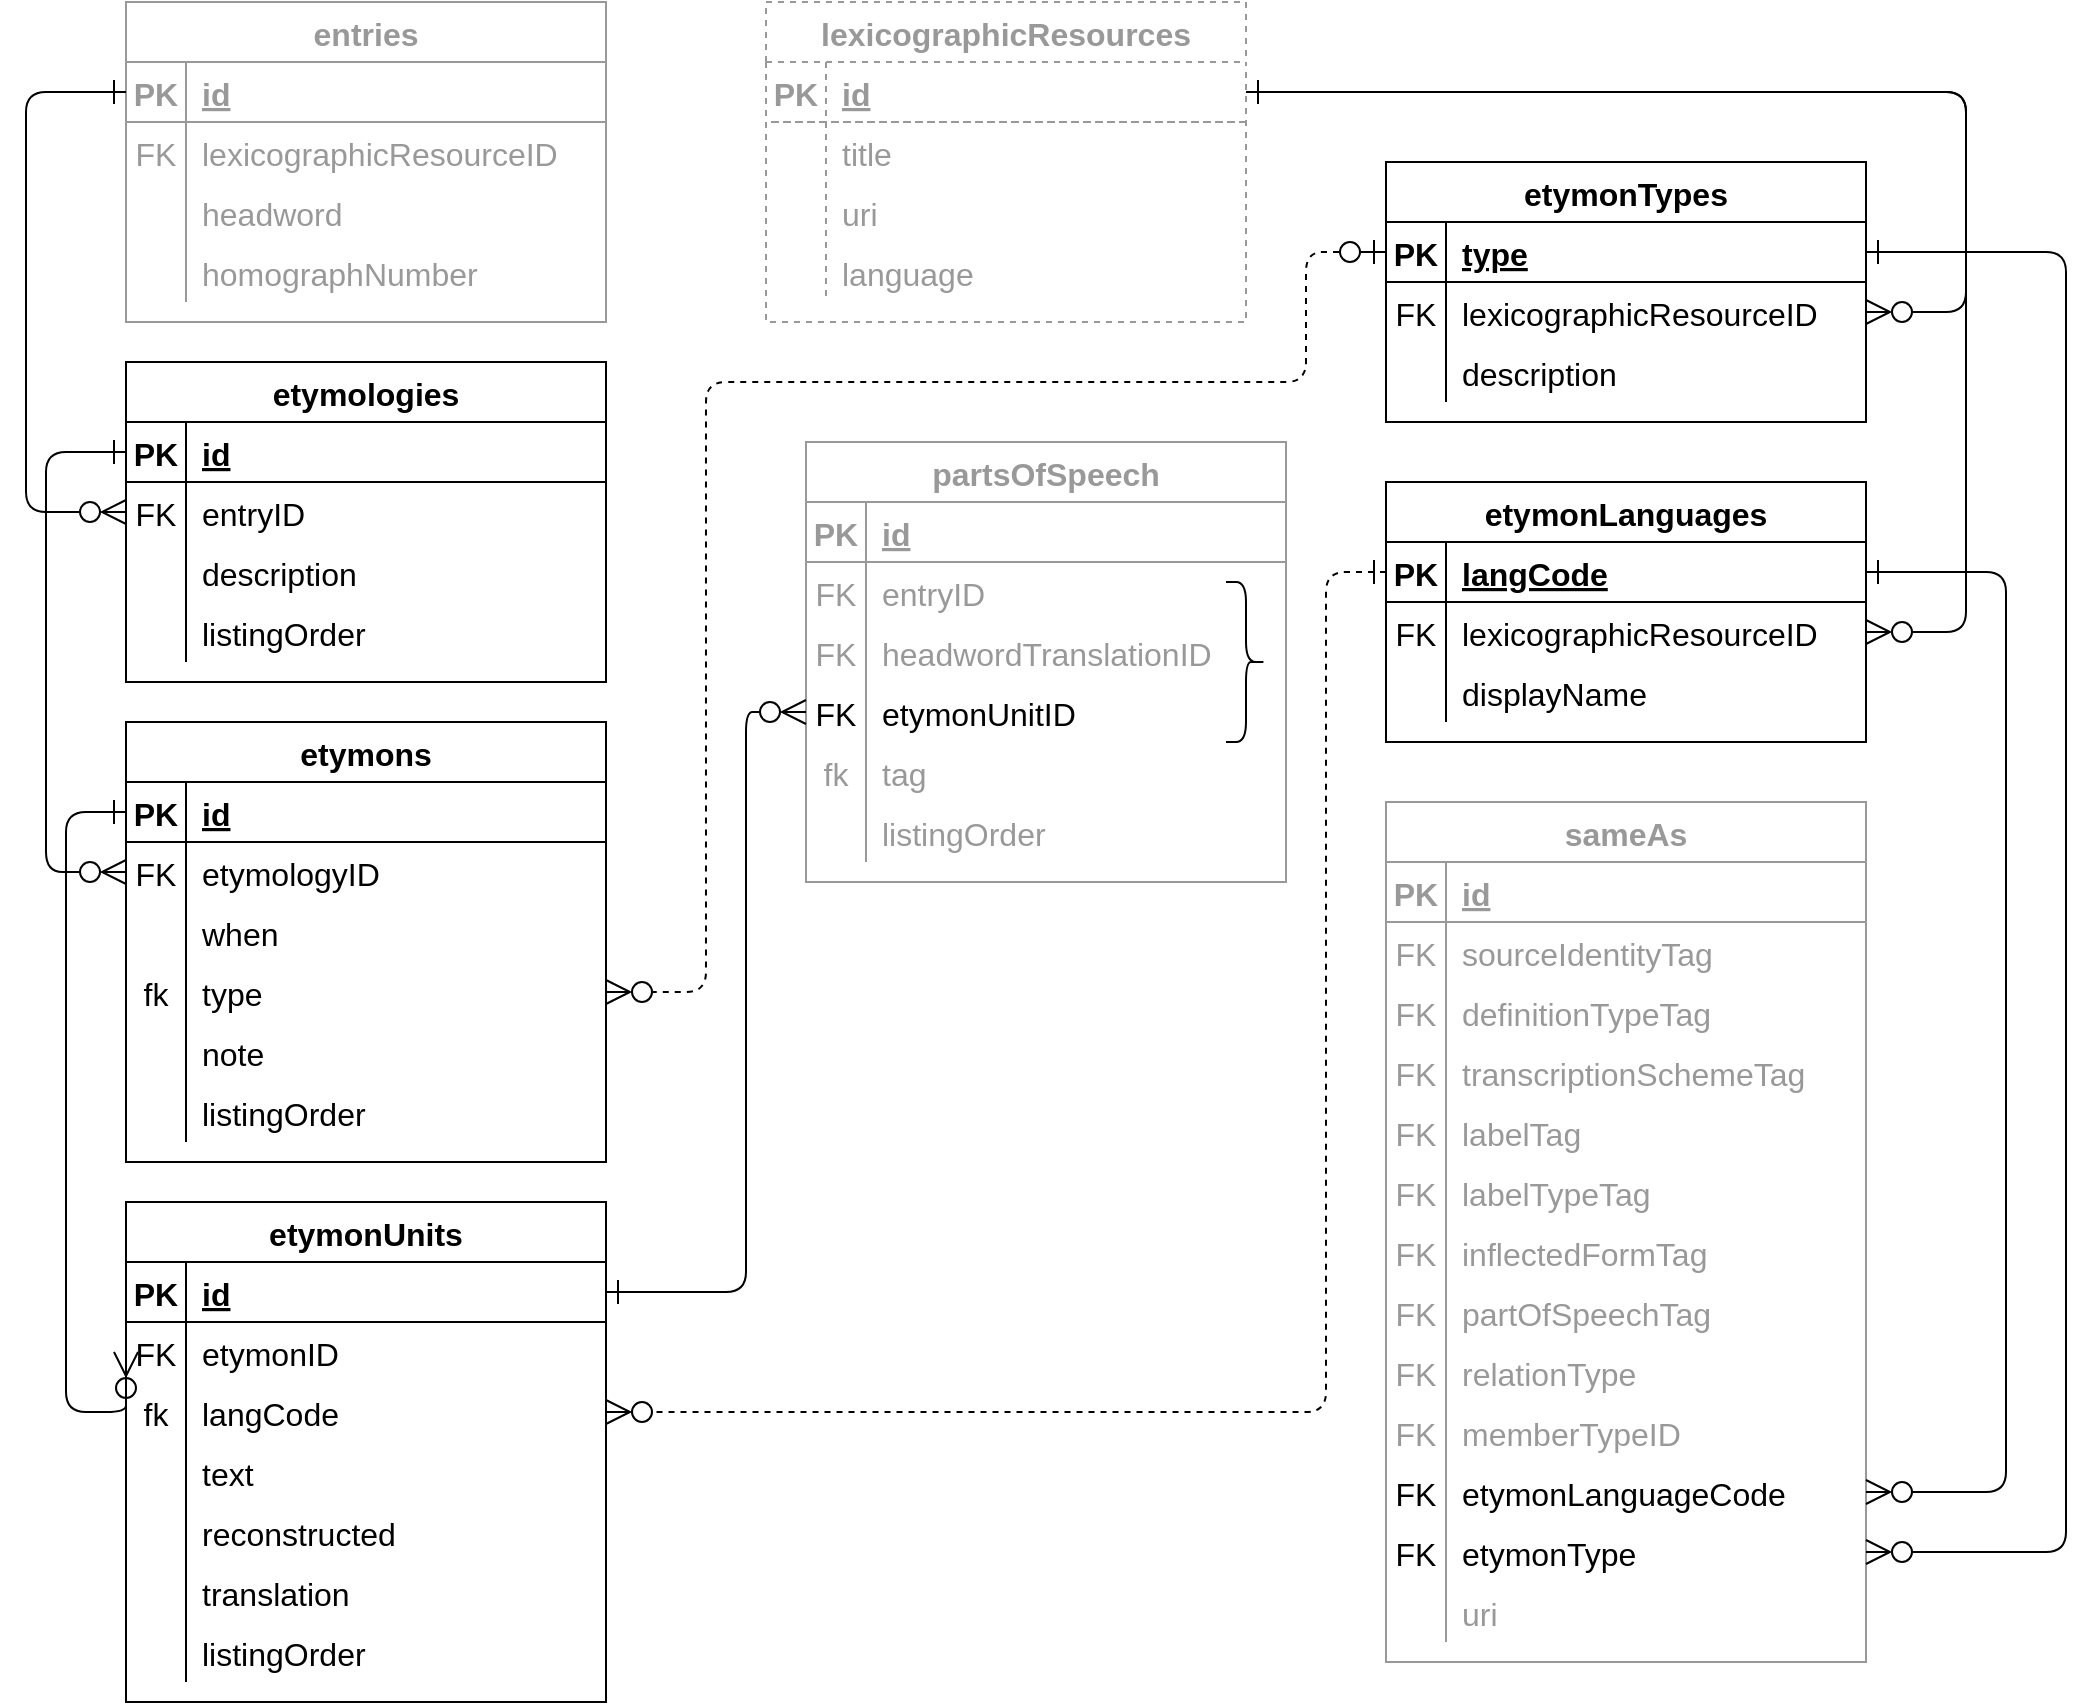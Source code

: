<mxfile version="20.3.0" type="device"><diagram id="R2lEEEUBdFMjLlhIrx00" name="Page-1"><mxGraphModel dx="1060" dy="698" grid="1" gridSize="10" guides="1" tooltips="1" connect="1" arrows="1" fold="1" page="1" pageScale="1" pageWidth="827" pageHeight="1169" math="0" shadow="0" extFonts="Permanent Marker^https://fonts.googleapis.com/css?family=Permanent+Marker"><root><mxCell id="0"/><mxCell id="1" parent="0"/><mxCell id="9iAz4bwMEmMPdDPil3pp-1" value="etymologies" style="shape=table;startSize=30;container=1;collapsible=1;childLayout=tableLayout;fixedRows=1;rowLines=0;fontStyle=1;align=center;resizeLast=1;fontSize=16;" parent="1" vertex="1"><mxGeometry x="80" y="220" width="240" height="160" as="geometry"><mxRectangle x="400" y="480" width="90" height="30" as="alternateBounds"/></mxGeometry></mxCell><mxCell id="9iAz4bwMEmMPdDPil3pp-2" value="" style="shape=tableRow;horizontal=0;startSize=0;swimlaneHead=0;swimlaneBody=0;fillColor=none;collapsible=0;dropTarget=0;points=[[0,0.5],[1,0.5]];portConstraint=eastwest;top=0;left=0;right=0;bottom=1;fontSize=16;" parent="9iAz4bwMEmMPdDPil3pp-1" vertex="1"><mxGeometry y="30" width="240" height="30" as="geometry"/></mxCell><mxCell id="9iAz4bwMEmMPdDPil3pp-3" value="PK" style="shape=partialRectangle;connectable=0;fillColor=none;top=0;left=0;bottom=0;right=0;fontStyle=1;overflow=hidden;fontSize=16;" parent="9iAz4bwMEmMPdDPil3pp-2" vertex="1"><mxGeometry width="30" height="30" as="geometry"><mxRectangle width="30" height="30" as="alternateBounds"/></mxGeometry></mxCell><mxCell id="9iAz4bwMEmMPdDPil3pp-4" value="id" style="shape=partialRectangle;connectable=0;fillColor=none;top=0;left=0;bottom=0;right=0;align=left;spacingLeft=6;fontStyle=5;overflow=hidden;fontSize=16;" parent="9iAz4bwMEmMPdDPil3pp-2" vertex="1"><mxGeometry x="30" width="210" height="30" as="geometry"><mxRectangle width="210" height="30" as="alternateBounds"/></mxGeometry></mxCell><mxCell id="9iAz4bwMEmMPdDPil3pp-5" value="" style="shape=tableRow;horizontal=0;startSize=0;swimlaneHead=0;swimlaneBody=0;fillColor=none;collapsible=0;dropTarget=0;points=[[0,0.5],[1,0.5]];portConstraint=eastwest;top=0;left=0;right=0;bottom=0;fontSize=16;" parent="9iAz4bwMEmMPdDPil3pp-1" vertex="1"><mxGeometry y="60" width="240" height="30" as="geometry"/></mxCell><mxCell id="9iAz4bwMEmMPdDPil3pp-6" value="FK" style="shape=partialRectangle;connectable=0;fillColor=none;top=0;left=0;bottom=0;right=0;editable=1;overflow=hidden;fontSize=16;" parent="9iAz4bwMEmMPdDPil3pp-5" vertex="1"><mxGeometry width="30" height="30" as="geometry"><mxRectangle width="30" height="30" as="alternateBounds"/></mxGeometry></mxCell><mxCell id="9iAz4bwMEmMPdDPil3pp-7" value="entryID" style="shape=partialRectangle;connectable=0;fillColor=none;top=0;left=0;bottom=0;right=0;align=left;spacingLeft=6;overflow=hidden;fontSize=16;" parent="9iAz4bwMEmMPdDPil3pp-5" vertex="1"><mxGeometry x="30" width="210" height="30" as="geometry"><mxRectangle width="210" height="30" as="alternateBounds"/></mxGeometry></mxCell><mxCell id="9iAz4bwMEmMPdDPil3pp-8" value="" style="shape=tableRow;horizontal=0;startSize=0;swimlaneHead=0;swimlaneBody=0;fillColor=none;collapsible=0;dropTarget=0;points=[[0,0.5],[1,0.5]];portConstraint=eastwest;top=0;left=0;right=0;bottom=0;fontSize=16;" parent="9iAz4bwMEmMPdDPil3pp-1" vertex="1"><mxGeometry y="90" width="240" height="30" as="geometry"/></mxCell><mxCell id="9iAz4bwMEmMPdDPil3pp-9" value="" style="shape=partialRectangle;connectable=0;fillColor=none;top=0;left=0;bottom=0;right=0;editable=1;overflow=hidden;fontSize=16;" parent="9iAz4bwMEmMPdDPil3pp-8" vertex="1"><mxGeometry width="30" height="30" as="geometry"><mxRectangle width="30" height="30" as="alternateBounds"/></mxGeometry></mxCell><mxCell id="9iAz4bwMEmMPdDPil3pp-10" value="description" style="shape=partialRectangle;connectable=0;fillColor=none;top=0;left=0;bottom=0;right=0;align=left;spacingLeft=6;overflow=hidden;fontSize=16;" parent="9iAz4bwMEmMPdDPil3pp-8" vertex="1"><mxGeometry x="30" width="210" height="30" as="geometry"><mxRectangle width="210" height="30" as="alternateBounds"/></mxGeometry></mxCell><mxCell id="9iAz4bwMEmMPdDPil3pp-11" style="shape=tableRow;horizontal=0;startSize=0;swimlaneHead=0;swimlaneBody=0;fillColor=none;collapsible=0;dropTarget=0;points=[[0,0.5],[1,0.5]];portConstraint=eastwest;top=0;left=0;right=0;bottom=0;fontSize=16;" parent="9iAz4bwMEmMPdDPil3pp-1" vertex="1"><mxGeometry y="120" width="240" height="30" as="geometry"/></mxCell><mxCell id="9iAz4bwMEmMPdDPil3pp-12" value="" style="shape=partialRectangle;connectable=0;fillColor=none;top=0;left=0;bottom=0;right=0;editable=1;overflow=hidden;fontSize=16;" parent="9iAz4bwMEmMPdDPil3pp-11" vertex="1"><mxGeometry width="30" height="30" as="geometry"><mxRectangle width="30" height="30" as="alternateBounds"/></mxGeometry></mxCell><mxCell id="9iAz4bwMEmMPdDPil3pp-13" value="listingOrder" style="shape=partialRectangle;connectable=0;fillColor=none;top=0;left=0;bottom=0;right=0;align=left;spacingLeft=6;overflow=hidden;fontSize=16;" parent="9iAz4bwMEmMPdDPil3pp-11" vertex="1"><mxGeometry x="30" width="210" height="30" as="geometry"><mxRectangle width="210" height="30" as="alternateBounds"/></mxGeometry></mxCell><mxCell id="9iAz4bwMEmMPdDPil3pp-25" value="lexicographicResources" style="shape=table;startSize=30;container=1;collapsible=1;childLayout=tableLayout;fixedRows=1;rowLines=0;fontStyle=1;align=center;resizeLast=1;fontSize=16;strokeColor=#999999;fontColor=#999999;dashed=1;" parent="1" vertex="1"><mxGeometry x="400" y="40" width="240" height="160" as="geometry"/></mxCell><mxCell id="9iAz4bwMEmMPdDPil3pp-26" value="" style="shape=tableRow;horizontal=0;startSize=0;swimlaneHead=0;swimlaneBody=0;fillColor=none;collapsible=0;dropTarget=0;points=[[0,0.5],[1,0.5]];portConstraint=eastwest;top=0;left=0;right=0;bottom=1;fontSize=16;strokeColor=#999999;fontColor=#999999;dashed=1;" parent="9iAz4bwMEmMPdDPil3pp-25" vertex="1"><mxGeometry y="30" width="240" height="30" as="geometry"/></mxCell><mxCell id="9iAz4bwMEmMPdDPil3pp-27" value="PK" style="shape=partialRectangle;connectable=0;fillColor=none;top=0;left=0;bottom=0;right=0;fontStyle=1;overflow=hidden;fontSize=16;strokeColor=#999999;fontColor=#999999;" parent="9iAz4bwMEmMPdDPil3pp-26" vertex="1"><mxGeometry width="30" height="30" as="geometry"><mxRectangle width="30" height="30" as="alternateBounds"/></mxGeometry></mxCell><mxCell id="9iAz4bwMEmMPdDPil3pp-28" value="id" style="shape=partialRectangle;connectable=0;fillColor=none;top=0;left=0;bottom=0;right=0;align=left;spacingLeft=6;fontStyle=5;overflow=hidden;fontSize=16;strokeColor=#999999;fontColor=#999999;" parent="9iAz4bwMEmMPdDPil3pp-26" vertex="1"><mxGeometry x="30" width="210" height="30" as="geometry"><mxRectangle width="210" height="30" as="alternateBounds"/></mxGeometry></mxCell><mxCell id="9iAz4bwMEmMPdDPil3pp-29" value="" style="shape=tableRow;horizontal=0;startSize=0;swimlaneHead=0;swimlaneBody=0;fillColor=none;collapsible=0;dropTarget=0;points=[[0,0.5],[1,0.5]];portConstraint=eastwest;top=0;left=0;right=0;bottom=0;fontSize=16;strokeColor=#999999;fontColor=#999999;" parent="9iAz4bwMEmMPdDPil3pp-25" vertex="1"><mxGeometry y="60" width="240" height="30" as="geometry"/></mxCell><mxCell id="9iAz4bwMEmMPdDPil3pp-30" value="" style="shape=partialRectangle;connectable=0;fillColor=none;top=0;left=0;bottom=0;right=0;editable=1;overflow=hidden;fontSize=16;strokeColor=#999999;fontColor=#999999;" parent="9iAz4bwMEmMPdDPil3pp-29" vertex="1"><mxGeometry width="30" height="30" as="geometry"><mxRectangle width="30" height="30" as="alternateBounds"/></mxGeometry></mxCell><mxCell id="9iAz4bwMEmMPdDPil3pp-31" value="title" style="shape=partialRectangle;connectable=0;fillColor=none;top=0;left=0;bottom=0;right=0;align=left;spacingLeft=6;overflow=hidden;fontSize=16;strokeColor=#999999;fontColor=#999999;" parent="9iAz4bwMEmMPdDPil3pp-29" vertex="1"><mxGeometry x="30" width="210" height="30" as="geometry"><mxRectangle width="210" height="30" as="alternateBounds"/></mxGeometry></mxCell><mxCell id="9iAz4bwMEmMPdDPil3pp-32" value="" style="shape=tableRow;horizontal=0;startSize=0;swimlaneHead=0;swimlaneBody=0;fillColor=none;collapsible=0;dropTarget=0;points=[[0,0.5],[1,0.5]];portConstraint=eastwest;top=0;left=0;right=0;bottom=0;fontSize=16;strokeColor=#999999;fontColor=#999999;" parent="9iAz4bwMEmMPdDPil3pp-25" vertex="1"><mxGeometry y="90" width="240" height="30" as="geometry"/></mxCell><mxCell id="9iAz4bwMEmMPdDPil3pp-33" value="" style="shape=partialRectangle;connectable=0;fillColor=none;top=0;left=0;bottom=0;right=0;editable=1;overflow=hidden;fontSize=16;strokeColor=#999999;fontColor=#999999;" parent="9iAz4bwMEmMPdDPil3pp-32" vertex="1"><mxGeometry width="30" height="30" as="geometry"><mxRectangle width="30" height="30" as="alternateBounds"/></mxGeometry></mxCell><mxCell id="9iAz4bwMEmMPdDPil3pp-34" value="uri" style="shape=partialRectangle;connectable=0;fillColor=none;top=0;left=0;bottom=0;right=0;align=left;spacingLeft=6;overflow=hidden;fontSize=16;strokeColor=#999999;fontColor=#999999;" parent="9iAz4bwMEmMPdDPil3pp-32" vertex="1"><mxGeometry x="30" width="210" height="30" as="geometry"><mxRectangle width="210" height="30" as="alternateBounds"/></mxGeometry></mxCell><mxCell id="9iAz4bwMEmMPdDPil3pp-35" value="" style="shape=tableRow;horizontal=0;startSize=0;swimlaneHead=0;swimlaneBody=0;fillColor=none;collapsible=0;dropTarget=0;points=[[0,0.5],[1,0.5]];portConstraint=eastwest;top=0;left=0;right=0;bottom=0;fontSize=16;strokeColor=#999999;fontColor=#999999;" parent="9iAz4bwMEmMPdDPil3pp-25" vertex="1"><mxGeometry y="120" width="240" height="30" as="geometry"/></mxCell><mxCell id="9iAz4bwMEmMPdDPil3pp-36" value="" style="shape=partialRectangle;connectable=0;fillColor=none;top=0;left=0;bottom=0;right=0;editable=1;overflow=hidden;fontSize=16;strokeColor=#999999;fontColor=#999999;" parent="9iAz4bwMEmMPdDPil3pp-35" vertex="1"><mxGeometry width="30" height="30" as="geometry"><mxRectangle width="30" height="30" as="alternateBounds"/></mxGeometry></mxCell><mxCell id="9iAz4bwMEmMPdDPil3pp-37" value="language" style="shape=partialRectangle;connectable=0;fillColor=none;top=0;left=0;bottom=0;right=0;align=left;spacingLeft=6;overflow=hidden;fontSize=16;strokeColor=#999999;fontColor=#999999;" parent="9iAz4bwMEmMPdDPil3pp-35" vertex="1"><mxGeometry x="30" width="210" height="30" as="geometry"><mxRectangle width="210" height="30" as="alternateBounds"/></mxGeometry></mxCell><mxCell id="9iAz4bwMEmMPdDPil3pp-38" value="entries" style="shape=table;startSize=30;container=1;collapsible=1;childLayout=tableLayout;fixedRows=1;rowLines=0;fontStyle=1;align=center;resizeLast=1;fontSize=16;strokeColor=#999999;fontColor=#999999;" parent="1" vertex="1"><mxGeometry x="80" y="40" width="240" height="160" as="geometry"><mxRectangle x="400" y="480" width="90" height="30" as="alternateBounds"/></mxGeometry></mxCell><mxCell id="9iAz4bwMEmMPdDPil3pp-39" value="" style="shape=tableRow;horizontal=0;startSize=0;swimlaneHead=0;swimlaneBody=0;fillColor=none;collapsible=0;dropTarget=0;points=[[0,0.5],[1,0.5]];portConstraint=eastwest;top=0;left=0;right=0;bottom=1;fontSize=16;strokeColor=#999999;fontColor=#999999;" parent="9iAz4bwMEmMPdDPil3pp-38" vertex="1"><mxGeometry y="30" width="240" height="30" as="geometry"/></mxCell><mxCell id="9iAz4bwMEmMPdDPil3pp-40" value="PK" style="shape=partialRectangle;connectable=0;fillColor=none;top=0;left=0;bottom=0;right=0;fontStyle=1;overflow=hidden;fontSize=16;strokeColor=#999999;fontColor=#999999;" parent="9iAz4bwMEmMPdDPil3pp-39" vertex="1"><mxGeometry width="30" height="30" as="geometry"><mxRectangle width="30" height="30" as="alternateBounds"/></mxGeometry></mxCell><mxCell id="9iAz4bwMEmMPdDPil3pp-41" value="id" style="shape=partialRectangle;connectable=0;fillColor=none;top=0;left=0;bottom=0;right=0;align=left;spacingLeft=6;fontStyle=5;overflow=hidden;fontSize=16;strokeColor=#999999;fontColor=#999999;" parent="9iAz4bwMEmMPdDPil3pp-39" vertex="1"><mxGeometry x="30" width="210" height="30" as="geometry"><mxRectangle width="210" height="30" as="alternateBounds"/></mxGeometry></mxCell><mxCell id="9iAz4bwMEmMPdDPil3pp-42" value="" style="shape=tableRow;horizontal=0;startSize=0;swimlaneHead=0;swimlaneBody=0;fillColor=none;collapsible=0;dropTarget=0;points=[[0,0.5],[1,0.5]];portConstraint=eastwest;top=0;left=0;right=0;bottom=0;fontSize=16;strokeColor=#999999;fontColor=#999999;" parent="9iAz4bwMEmMPdDPil3pp-38" vertex="1"><mxGeometry y="60" width="240" height="30" as="geometry"/></mxCell><mxCell id="9iAz4bwMEmMPdDPil3pp-43" value="FK" style="shape=partialRectangle;connectable=0;fillColor=none;top=0;left=0;bottom=0;right=0;editable=1;overflow=hidden;fontSize=16;strokeColor=#999999;fontColor=#999999;" parent="9iAz4bwMEmMPdDPil3pp-42" vertex="1"><mxGeometry width="30" height="30" as="geometry"><mxRectangle width="30" height="30" as="alternateBounds"/></mxGeometry></mxCell><mxCell id="9iAz4bwMEmMPdDPil3pp-44" value="lexicographicResourceID" style="shape=partialRectangle;connectable=0;fillColor=none;top=0;left=0;bottom=0;right=0;align=left;spacingLeft=6;overflow=hidden;fontSize=16;strokeColor=#999999;fontColor=#999999;" parent="9iAz4bwMEmMPdDPil3pp-42" vertex="1"><mxGeometry x="30" width="210" height="30" as="geometry"><mxRectangle width="210" height="30" as="alternateBounds"/></mxGeometry></mxCell><mxCell id="9iAz4bwMEmMPdDPil3pp-45" value="" style="shape=tableRow;horizontal=0;startSize=0;swimlaneHead=0;swimlaneBody=0;fillColor=none;collapsible=0;dropTarget=0;points=[[0,0.5],[1,0.5]];portConstraint=eastwest;top=0;left=0;right=0;bottom=0;fontSize=16;strokeColor=#999999;fontColor=#999999;" parent="9iAz4bwMEmMPdDPil3pp-38" vertex="1"><mxGeometry y="90" width="240" height="30" as="geometry"/></mxCell><mxCell id="9iAz4bwMEmMPdDPil3pp-46" value="" style="shape=partialRectangle;connectable=0;fillColor=none;top=0;left=0;bottom=0;right=0;editable=1;overflow=hidden;fontSize=16;strokeColor=#999999;fontColor=#999999;" parent="9iAz4bwMEmMPdDPil3pp-45" vertex="1"><mxGeometry width="30" height="30" as="geometry"><mxRectangle width="30" height="30" as="alternateBounds"/></mxGeometry></mxCell><mxCell id="9iAz4bwMEmMPdDPil3pp-47" value="headword" style="shape=partialRectangle;connectable=0;fillColor=none;top=0;left=0;bottom=0;right=0;align=left;spacingLeft=6;overflow=hidden;fontSize=16;strokeColor=#999999;fontColor=#999999;" parent="9iAz4bwMEmMPdDPil3pp-45" vertex="1"><mxGeometry x="30" width="210" height="30" as="geometry"><mxRectangle width="210" height="30" as="alternateBounds"/></mxGeometry></mxCell><mxCell id="9iAz4bwMEmMPdDPil3pp-48" style="shape=tableRow;horizontal=0;startSize=0;swimlaneHead=0;swimlaneBody=0;fillColor=none;collapsible=0;dropTarget=0;points=[[0,0.5],[1,0.5]];portConstraint=eastwest;top=0;left=0;right=0;bottom=0;fontSize=16;strokeColor=#999999;fontColor=#999999;" parent="9iAz4bwMEmMPdDPil3pp-38" vertex="1"><mxGeometry y="120" width="240" height="30" as="geometry"/></mxCell><mxCell id="9iAz4bwMEmMPdDPil3pp-49" style="shape=partialRectangle;connectable=0;fillColor=none;top=0;left=0;bottom=0;right=0;editable=1;overflow=hidden;fontSize=16;strokeColor=#999999;fontColor=#999999;" parent="9iAz4bwMEmMPdDPil3pp-48" vertex="1"><mxGeometry width="30" height="30" as="geometry"><mxRectangle width="30" height="30" as="alternateBounds"/></mxGeometry></mxCell><mxCell id="9iAz4bwMEmMPdDPil3pp-50" value="homographNumber" style="shape=partialRectangle;connectable=0;fillColor=none;top=0;left=0;bottom=0;right=0;align=left;spacingLeft=6;overflow=hidden;fontSize=16;strokeColor=#999999;fontColor=#999999;" parent="9iAz4bwMEmMPdDPil3pp-48" vertex="1"><mxGeometry x="30" width="210" height="30" as="geometry"><mxRectangle width="210" height="30" as="alternateBounds"/></mxGeometry></mxCell><mxCell id="9iAz4bwMEmMPdDPil3pp-52" value="etymons" style="shape=table;startSize=30;container=1;collapsible=1;childLayout=tableLayout;fixedRows=1;rowLines=0;fontStyle=1;align=center;resizeLast=1;fontSize=16;" parent="1" vertex="1"><mxGeometry x="80" y="400" width="240" height="220" as="geometry"><mxRectangle x="400" y="480" width="90" height="30" as="alternateBounds"/></mxGeometry></mxCell><mxCell id="9iAz4bwMEmMPdDPil3pp-53" value="" style="shape=tableRow;horizontal=0;startSize=0;swimlaneHead=0;swimlaneBody=0;fillColor=none;collapsible=0;dropTarget=0;points=[[0,0.5],[1,0.5]];portConstraint=eastwest;top=0;left=0;right=0;bottom=1;fontSize=16;" parent="9iAz4bwMEmMPdDPil3pp-52" vertex="1"><mxGeometry y="30" width="240" height="30" as="geometry"/></mxCell><mxCell id="9iAz4bwMEmMPdDPil3pp-54" value="PK" style="shape=partialRectangle;connectable=0;fillColor=none;top=0;left=0;bottom=0;right=0;fontStyle=1;overflow=hidden;fontSize=16;" parent="9iAz4bwMEmMPdDPil3pp-53" vertex="1"><mxGeometry width="30" height="30" as="geometry"><mxRectangle width="30" height="30" as="alternateBounds"/></mxGeometry></mxCell><mxCell id="9iAz4bwMEmMPdDPil3pp-55" value="id" style="shape=partialRectangle;connectable=0;fillColor=none;top=0;left=0;bottom=0;right=0;align=left;spacingLeft=6;fontStyle=5;overflow=hidden;fontSize=16;" parent="9iAz4bwMEmMPdDPil3pp-53" vertex="1"><mxGeometry x="30" width="210" height="30" as="geometry"><mxRectangle width="210" height="30" as="alternateBounds"/></mxGeometry></mxCell><mxCell id="9iAz4bwMEmMPdDPil3pp-56" value="" style="shape=tableRow;horizontal=0;startSize=0;swimlaneHead=0;swimlaneBody=0;fillColor=none;collapsible=0;dropTarget=0;points=[[0,0.5],[1,0.5]];portConstraint=eastwest;top=0;left=0;right=0;bottom=0;fontSize=16;" parent="9iAz4bwMEmMPdDPil3pp-52" vertex="1"><mxGeometry y="60" width="240" height="30" as="geometry"/></mxCell><mxCell id="9iAz4bwMEmMPdDPil3pp-57" value="FK" style="shape=partialRectangle;connectable=0;fillColor=none;top=0;left=0;bottom=0;right=0;editable=1;overflow=hidden;fontSize=16;" parent="9iAz4bwMEmMPdDPil3pp-56" vertex="1"><mxGeometry width="30" height="30" as="geometry"><mxRectangle width="30" height="30" as="alternateBounds"/></mxGeometry></mxCell><mxCell id="9iAz4bwMEmMPdDPil3pp-58" value="etymologyID" style="shape=partialRectangle;connectable=0;fillColor=none;top=0;left=0;bottom=0;right=0;align=left;spacingLeft=6;overflow=hidden;fontSize=16;" parent="9iAz4bwMEmMPdDPil3pp-56" vertex="1"><mxGeometry x="30" width="210" height="30" as="geometry"><mxRectangle width="210" height="30" as="alternateBounds"/></mxGeometry></mxCell><mxCell id="9iAz4bwMEmMPdDPil3pp-59" value="" style="shape=tableRow;horizontal=0;startSize=0;swimlaneHead=0;swimlaneBody=0;fillColor=none;collapsible=0;dropTarget=0;points=[[0,0.5],[1,0.5]];portConstraint=eastwest;top=0;left=0;right=0;bottom=0;fontSize=16;" parent="9iAz4bwMEmMPdDPil3pp-52" vertex="1"><mxGeometry y="90" width="240" height="30" as="geometry"/></mxCell><mxCell id="9iAz4bwMEmMPdDPil3pp-60" value="" style="shape=partialRectangle;connectable=0;fillColor=none;top=0;left=0;bottom=0;right=0;editable=1;overflow=hidden;fontSize=16;" parent="9iAz4bwMEmMPdDPil3pp-59" vertex="1"><mxGeometry width="30" height="30" as="geometry"><mxRectangle width="30" height="30" as="alternateBounds"/></mxGeometry></mxCell><mxCell id="9iAz4bwMEmMPdDPil3pp-61" value="when" style="shape=partialRectangle;connectable=0;fillColor=none;top=0;left=0;bottom=0;right=0;align=left;spacingLeft=6;overflow=hidden;fontSize=16;" parent="9iAz4bwMEmMPdDPil3pp-59" vertex="1"><mxGeometry x="30" width="210" height="30" as="geometry"><mxRectangle width="210" height="30" as="alternateBounds"/></mxGeometry></mxCell><mxCell id="9iAz4bwMEmMPdDPil3pp-62" style="shape=tableRow;horizontal=0;startSize=0;swimlaneHead=0;swimlaneBody=0;fillColor=none;collapsible=0;dropTarget=0;points=[[0,0.5],[1,0.5]];portConstraint=eastwest;top=0;left=0;right=0;bottom=0;fontSize=16;" parent="9iAz4bwMEmMPdDPil3pp-52" vertex="1"><mxGeometry y="120" width="240" height="30" as="geometry"/></mxCell><mxCell id="9iAz4bwMEmMPdDPil3pp-63" value="fk" style="shape=partialRectangle;connectable=0;fillColor=none;top=0;left=0;bottom=0;right=0;editable=1;overflow=hidden;fontSize=16;" parent="9iAz4bwMEmMPdDPil3pp-62" vertex="1"><mxGeometry width="30" height="30" as="geometry"><mxRectangle width="30" height="30" as="alternateBounds"/></mxGeometry></mxCell><mxCell id="9iAz4bwMEmMPdDPil3pp-64" value="type" style="shape=partialRectangle;connectable=0;fillColor=none;top=0;left=0;bottom=0;right=0;align=left;spacingLeft=6;overflow=hidden;fontSize=16;" parent="9iAz4bwMEmMPdDPil3pp-62" vertex="1"><mxGeometry x="30" width="210" height="30" as="geometry"><mxRectangle width="210" height="30" as="alternateBounds"/></mxGeometry></mxCell><mxCell id="9iAz4bwMEmMPdDPil3pp-65" style="shape=tableRow;horizontal=0;startSize=0;swimlaneHead=0;swimlaneBody=0;fillColor=none;collapsible=0;dropTarget=0;points=[[0,0.5],[1,0.5]];portConstraint=eastwest;top=0;left=0;right=0;bottom=0;fontSize=16;" parent="9iAz4bwMEmMPdDPil3pp-52" vertex="1"><mxGeometry y="150" width="240" height="30" as="geometry"/></mxCell><mxCell id="9iAz4bwMEmMPdDPil3pp-66" style="shape=partialRectangle;connectable=0;fillColor=none;top=0;left=0;bottom=0;right=0;editable=1;overflow=hidden;fontSize=16;" parent="9iAz4bwMEmMPdDPil3pp-65" vertex="1"><mxGeometry width="30" height="30" as="geometry"><mxRectangle width="30" height="30" as="alternateBounds"/></mxGeometry></mxCell><mxCell id="9iAz4bwMEmMPdDPil3pp-67" value="note" style="shape=partialRectangle;connectable=0;fillColor=none;top=0;left=0;bottom=0;right=0;align=left;spacingLeft=6;overflow=hidden;fontSize=16;" parent="9iAz4bwMEmMPdDPil3pp-65" vertex="1"><mxGeometry x="30" width="210" height="30" as="geometry"><mxRectangle width="210" height="30" as="alternateBounds"/></mxGeometry></mxCell><mxCell id="9iAz4bwMEmMPdDPil3pp-71" style="shape=tableRow;horizontal=0;startSize=0;swimlaneHead=0;swimlaneBody=0;fillColor=none;collapsible=0;dropTarget=0;points=[[0,0.5],[1,0.5]];portConstraint=eastwest;top=0;left=0;right=0;bottom=0;fontSize=16;" parent="9iAz4bwMEmMPdDPil3pp-52" vertex="1"><mxGeometry y="180" width="240" height="30" as="geometry"/></mxCell><mxCell id="9iAz4bwMEmMPdDPil3pp-72" style="shape=partialRectangle;connectable=0;fillColor=none;top=0;left=0;bottom=0;right=0;editable=1;overflow=hidden;fontSize=16;" parent="9iAz4bwMEmMPdDPil3pp-71" vertex="1"><mxGeometry width="30" height="30" as="geometry"><mxRectangle width="30" height="30" as="alternateBounds"/></mxGeometry></mxCell><mxCell id="9iAz4bwMEmMPdDPil3pp-73" value="listingOrder" style="shape=partialRectangle;connectable=0;fillColor=none;top=0;left=0;bottom=0;right=0;align=left;spacingLeft=6;overflow=hidden;fontSize=16;" parent="9iAz4bwMEmMPdDPil3pp-71" vertex="1"><mxGeometry x="30" width="210" height="30" as="geometry"><mxRectangle width="210" height="30" as="alternateBounds"/></mxGeometry></mxCell><mxCell id="9iAz4bwMEmMPdDPil3pp-75" value="etymonUnits" style="shape=table;startSize=30;container=1;collapsible=1;childLayout=tableLayout;fixedRows=1;rowLines=0;fontStyle=1;align=center;resizeLast=1;fontSize=16;" parent="1" vertex="1"><mxGeometry x="80" y="640" width="240" height="250" as="geometry"><mxRectangle x="400" y="480" width="90" height="30" as="alternateBounds"/></mxGeometry></mxCell><mxCell id="9iAz4bwMEmMPdDPil3pp-76" value="" style="shape=tableRow;horizontal=0;startSize=0;swimlaneHead=0;swimlaneBody=0;fillColor=none;collapsible=0;dropTarget=0;points=[[0,0.5],[1,0.5]];portConstraint=eastwest;top=0;left=0;right=0;bottom=1;fontSize=16;" parent="9iAz4bwMEmMPdDPil3pp-75" vertex="1"><mxGeometry y="30" width="240" height="30" as="geometry"/></mxCell><mxCell id="9iAz4bwMEmMPdDPil3pp-77" value="PK" style="shape=partialRectangle;connectable=0;fillColor=none;top=0;left=0;bottom=0;right=0;fontStyle=1;overflow=hidden;fontSize=16;" parent="9iAz4bwMEmMPdDPil3pp-76" vertex="1"><mxGeometry width="30" height="30" as="geometry"><mxRectangle width="30" height="30" as="alternateBounds"/></mxGeometry></mxCell><mxCell id="9iAz4bwMEmMPdDPil3pp-78" value="id" style="shape=partialRectangle;connectable=0;fillColor=none;top=0;left=0;bottom=0;right=0;align=left;spacingLeft=6;fontStyle=5;overflow=hidden;fontSize=16;" parent="9iAz4bwMEmMPdDPil3pp-76" vertex="1"><mxGeometry x="30" width="210" height="30" as="geometry"><mxRectangle width="210" height="30" as="alternateBounds"/></mxGeometry></mxCell><mxCell id="9iAz4bwMEmMPdDPil3pp-79" value="" style="shape=tableRow;horizontal=0;startSize=0;swimlaneHead=0;swimlaneBody=0;fillColor=none;collapsible=0;dropTarget=0;points=[[0,0.5],[1,0.5]];portConstraint=eastwest;top=0;left=0;right=0;bottom=0;fontSize=16;" parent="9iAz4bwMEmMPdDPil3pp-75" vertex="1"><mxGeometry y="60" width="240" height="30" as="geometry"/></mxCell><mxCell id="9iAz4bwMEmMPdDPil3pp-80" value="FK" style="shape=partialRectangle;connectable=0;fillColor=none;top=0;left=0;bottom=0;right=0;editable=1;overflow=hidden;fontSize=16;" parent="9iAz4bwMEmMPdDPil3pp-79" vertex="1"><mxGeometry width="30" height="30" as="geometry"><mxRectangle width="30" height="30" as="alternateBounds"/></mxGeometry></mxCell><mxCell id="9iAz4bwMEmMPdDPil3pp-81" value="etymonID" style="shape=partialRectangle;connectable=0;fillColor=none;top=0;left=0;bottom=0;right=0;align=left;spacingLeft=6;overflow=hidden;fontSize=16;" parent="9iAz4bwMEmMPdDPil3pp-79" vertex="1"><mxGeometry x="30" width="210" height="30" as="geometry"><mxRectangle width="210" height="30" as="alternateBounds"/></mxGeometry></mxCell><mxCell id="9iAz4bwMEmMPdDPil3pp-82" value="" style="shape=tableRow;horizontal=0;startSize=0;swimlaneHead=0;swimlaneBody=0;fillColor=none;collapsible=0;dropTarget=0;points=[[0,0.5],[1,0.5]];portConstraint=eastwest;top=0;left=0;right=0;bottom=0;fontSize=16;" parent="9iAz4bwMEmMPdDPil3pp-75" vertex="1"><mxGeometry y="90" width="240" height="30" as="geometry"/></mxCell><mxCell id="9iAz4bwMEmMPdDPil3pp-83" value="fk" style="shape=partialRectangle;connectable=0;fillColor=none;top=0;left=0;bottom=0;right=0;editable=1;overflow=hidden;fontSize=16;" parent="9iAz4bwMEmMPdDPil3pp-82" vertex="1"><mxGeometry width="30" height="30" as="geometry"><mxRectangle width="30" height="30" as="alternateBounds"/></mxGeometry></mxCell><mxCell id="9iAz4bwMEmMPdDPil3pp-84" value="langCode" style="shape=partialRectangle;connectable=0;fillColor=none;top=0;left=0;bottom=0;right=0;align=left;spacingLeft=6;overflow=hidden;fontSize=16;" parent="9iAz4bwMEmMPdDPil3pp-82" vertex="1"><mxGeometry x="30" width="210" height="30" as="geometry"><mxRectangle width="210" height="30" as="alternateBounds"/></mxGeometry></mxCell><mxCell id="9iAz4bwMEmMPdDPil3pp-85" style="shape=tableRow;horizontal=0;startSize=0;swimlaneHead=0;swimlaneBody=0;fillColor=none;collapsible=0;dropTarget=0;points=[[0,0.5],[1,0.5]];portConstraint=eastwest;top=0;left=0;right=0;bottom=0;fontSize=16;" parent="9iAz4bwMEmMPdDPil3pp-75" vertex="1"><mxGeometry y="120" width="240" height="30" as="geometry"/></mxCell><mxCell id="9iAz4bwMEmMPdDPil3pp-86" style="shape=partialRectangle;connectable=0;fillColor=none;top=0;left=0;bottom=0;right=0;editable=1;overflow=hidden;fontSize=16;" parent="9iAz4bwMEmMPdDPil3pp-85" vertex="1"><mxGeometry width="30" height="30" as="geometry"><mxRectangle width="30" height="30" as="alternateBounds"/></mxGeometry></mxCell><mxCell id="9iAz4bwMEmMPdDPil3pp-87" value="text" style="shape=partialRectangle;connectable=0;fillColor=none;top=0;left=0;bottom=0;right=0;align=left;spacingLeft=6;overflow=hidden;fontSize=16;" parent="9iAz4bwMEmMPdDPil3pp-85" vertex="1"><mxGeometry x="30" width="210" height="30" as="geometry"><mxRectangle width="210" height="30" as="alternateBounds"/></mxGeometry></mxCell><mxCell id="9iAz4bwMEmMPdDPil3pp-88" style="shape=tableRow;horizontal=0;startSize=0;swimlaneHead=0;swimlaneBody=0;fillColor=none;collapsible=0;dropTarget=0;points=[[0,0.5],[1,0.5]];portConstraint=eastwest;top=0;left=0;right=0;bottom=0;fontSize=16;" parent="9iAz4bwMEmMPdDPil3pp-75" vertex="1"><mxGeometry y="150" width="240" height="30" as="geometry"/></mxCell><mxCell id="9iAz4bwMEmMPdDPil3pp-89" style="shape=partialRectangle;connectable=0;fillColor=none;top=0;left=0;bottom=0;right=0;editable=1;overflow=hidden;fontSize=16;" parent="9iAz4bwMEmMPdDPil3pp-88" vertex="1"><mxGeometry width="30" height="30" as="geometry"><mxRectangle width="30" height="30" as="alternateBounds"/></mxGeometry></mxCell><mxCell id="9iAz4bwMEmMPdDPil3pp-90" value="reconstructed" style="shape=partialRectangle;connectable=0;fillColor=none;top=0;left=0;bottom=0;right=0;align=left;spacingLeft=6;overflow=hidden;fontSize=16;" parent="9iAz4bwMEmMPdDPil3pp-88" vertex="1"><mxGeometry x="30" width="210" height="30" as="geometry"><mxRectangle width="210" height="30" as="alternateBounds"/></mxGeometry></mxCell><mxCell id="9iAz4bwMEmMPdDPil3pp-91" style="shape=tableRow;horizontal=0;startSize=0;swimlaneHead=0;swimlaneBody=0;fillColor=none;collapsible=0;dropTarget=0;points=[[0,0.5],[1,0.5]];portConstraint=eastwest;top=0;left=0;right=0;bottom=0;fontSize=16;" parent="9iAz4bwMEmMPdDPil3pp-75" vertex="1"><mxGeometry y="180" width="240" height="30" as="geometry"/></mxCell><mxCell id="9iAz4bwMEmMPdDPil3pp-92" style="shape=partialRectangle;connectable=0;fillColor=none;top=0;left=0;bottom=0;right=0;editable=1;overflow=hidden;fontSize=16;" parent="9iAz4bwMEmMPdDPil3pp-91" vertex="1"><mxGeometry width="30" height="30" as="geometry"><mxRectangle width="30" height="30" as="alternateBounds"/></mxGeometry></mxCell><mxCell id="9iAz4bwMEmMPdDPil3pp-93" value="translation" style="shape=partialRectangle;connectable=0;fillColor=none;top=0;left=0;bottom=0;right=0;align=left;spacingLeft=6;overflow=hidden;fontSize=16;" parent="9iAz4bwMEmMPdDPil3pp-91" vertex="1"><mxGeometry x="30" width="210" height="30" as="geometry"><mxRectangle width="210" height="30" as="alternateBounds"/></mxGeometry></mxCell><mxCell id="9iAz4bwMEmMPdDPil3pp-94" style="shape=tableRow;horizontal=0;startSize=0;swimlaneHead=0;swimlaneBody=0;fillColor=none;collapsible=0;dropTarget=0;points=[[0,0.5],[1,0.5]];portConstraint=eastwest;top=0;left=0;right=0;bottom=0;fontSize=16;" parent="9iAz4bwMEmMPdDPil3pp-75" vertex="1"><mxGeometry y="210" width="240" height="30" as="geometry"/></mxCell><mxCell id="9iAz4bwMEmMPdDPil3pp-95" style="shape=partialRectangle;connectable=0;fillColor=none;top=0;left=0;bottom=0;right=0;editable=1;overflow=hidden;fontSize=16;" parent="9iAz4bwMEmMPdDPil3pp-94" vertex="1"><mxGeometry width="30" height="30" as="geometry"><mxRectangle width="30" height="30" as="alternateBounds"/></mxGeometry></mxCell><mxCell id="9iAz4bwMEmMPdDPil3pp-96" value="listingOrder" style="shape=partialRectangle;connectable=0;fillColor=none;top=0;left=0;bottom=0;right=0;align=left;spacingLeft=6;overflow=hidden;fontSize=16;" parent="9iAz4bwMEmMPdDPil3pp-94" vertex="1"><mxGeometry x="30" width="210" height="30" as="geometry"><mxRectangle width="210" height="30" as="alternateBounds"/></mxGeometry></mxCell><mxCell id="9iAz4bwMEmMPdDPil3pp-97" style="edgeStyle=orthogonalEdgeStyle;shape=connector;rounded=1;orthogonalLoop=1;jettySize=auto;html=1;exitX=0;exitY=0.5;exitDx=0;exitDy=0;entryX=0;entryY=0.5;entryDx=0;entryDy=0;labelBackgroundColor=default;strokeColor=default;fontFamily=Helvetica;fontSize=11;fontColor=default;startArrow=ERone;startFill=0;endArrow=ERzeroToMany;endFill=0;startSize=10;endSize=10;" parent="1" source="9iAz4bwMEmMPdDPil3pp-39" target="9iAz4bwMEmMPdDPil3pp-5" edge="1"><mxGeometry relative="1" as="geometry"><Array as="points"><mxPoint x="30" y="85"/><mxPoint x="30" y="295"/></Array></mxGeometry></mxCell><mxCell id="9iAz4bwMEmMPdDPil3pp-98" style="edgeStyle=orthogonalEdgeStyle;shape=connector;rounded=1;orthogonalLoop=1;jettySize=auto;html=1;exitX=0;exitY=0.5;exitDx=0;exitDy=0;entryX=0;entryY=0.5;entryDx=0;entryDy=0;labelBackgroundColor=default;strokeColor=default;fontFamily=Helvetica;fontSize=11;fontColor=default;startArrow=ERone;startFill=0;endArrow=ERzeroToMany;endFill=0;startSize=10;endSize=10;" parent="1" source="9iAz4bwMEmMPdDPil3pp-2" target="9iAz4bwMEmMPdDPil3pp-56" edge="1"><mxGeometry relative="1" as="geometry"><Array as="points"><mxPoint x="40" y="265"/><mxPoint x="40" y="475"/></Array></mxGeometry></mxCell><mxCell id="9iAz4bwMEmMPdDPil3pp-99" style="edgeStyle=orthogonalEdgeStyle;shape=connector;rounded=1;orthogonalLoop=1;jettySize=auto;html=1;exitX=0;exitY=0.5;exitDx=0;exitDy=0;entryX=0;entryY=0.5;entryDx=0;entryDy=0;labelBackgroundColor=default;strokeColor=default;fontFamily=Helvetica;fontSize=11;fontColor=default;startArrow=ERone;startFill=0;endArrow=ERzeroToMany;endFill=0;startSize=10;endSize=10;" parent="1" source="9iAz4bwMEmMPdDPil3pp-53" target="9iAz4bwMEmMPdDPil3pp-79" edge="1"><mxGeometry relative="1" as="geometry"><Array as="points"><mxPoint x="50" y="445"/><mxPoint x="50" y="745"/></Array></mxGeometry></mxCell><mxCell id="9iAz4bwMEmMPdDPil3pp-100" value="etymonLanguages" style="shape=table;startSize=30;container=1;collapsible=1;childLayout=tableLayout;fixedRows=1;rowLines=0;fontStyle=1;align=center;resizeLast=1;fontSize=16;" parent="1" vertex="1"><mxGeometry x="710" y="280" width="240" height="130" as="geometry"/></mxCell><mxCell id="9iAz4bwMEmMPdDPil3pp-101" value="" style="shape=tableRow;horizontal=0;startSize=0;swimlaneHead=0;swimlaneBody=0;fillColor=none;collapsible=0;dropTarget=0;points=[[0,0.5],[1,0.5]];portConstraint=eastwest;top=0;left=0;right=0;bottom=1;fontSize=16;" parent="9iAz4bwMEmMPdDPil3pp-100" vertex="1"><mxGeometry y="30" width="240" height="30" as="geometry"/></mxCell><mxCell id="9iAz4bwMEmMPdDPil3pp-102" value="PK" style="shape=partialRectangle;connectable=0;fillColor=none;top=0;left=0;bottom=0;right=0;fontStyle=1;overflow=hidden;fontSize=16;" parent="9iAz4bwMEmMPdDPil3pp-101" vertex="1"><mxGeometry width="30" height="30" as="geometry"><mxRectangle width="30" height="30" as="alternateBounds"/></mxGeometry></mxCell><mxCell id="9iAz4bwMEmMPdDPil3pp-103" value="langCode" style="shape=partialRectangle;connectable=0;fillColor=none;top=0;left=0;bottom=0;right=0;align=left;spacingLeft=6;fontStyle=5;overflow=hidden;fontSize=16;" parent="9iAz4bwMEmMPdDPil3pp-101" vertex="1"><mxGeometry x="30" width="210" height="30" as="geometry"><mxRectangle width="210" height="30" as="alternateBounds"/></mxGeometry></mxCell><mxCell id="9iAz4bwMEmMPdDPil3pp-104" value="" style="shape=tableRow;horizontal=0;startSize=0;swimlaneHead=0;swimlaneBody=0;fillColor=none;collapsible=0;dropTarget=0;points=[[0,0.5],[1,0.5]];portConstraint=eastwest;top=0;left=0;right=0;bottom=0;fontSize=16;" parent="9iAz4bwMEmMPdDPil3pp-100" vertex="1"><mxGeometry y="60" width="240" height="30" as="geometry"/></mxCell><mxCell id="9iAz4bwMEmMPdDPil3pp-105" value="FK" style="shape=partialRectangle;connectable=0;fillColor=none;top=0;left=0;bottom=0;right=0;editable=1;overflow=hidden;fontSize=16;" parent="9iAz4bwMEmMPdDPil3pp-104" vertex="1"><mxGeometry width="30" height="30" as="geometry"><mxRectangle width="30" height="30" as="alternateBounds"/></mxGeometry></mxCell><mxCell id="9iAz4bwMEmMPdDPil3pp-106" value="lexicographicResourceID" style="shape=partialRectangle;connectable=0;fillColor=none;top=0;left=0;bottom=0;right=0;align=left;spacingLeft=6;overflow=hidden;fontSize=16;" parent="9iAz4bwMEmMPdDPil3pp-104" vertex="1"><mxGeometry x="30" width="210" height="30" as="geometry"><mxRectangle width="210" height="30" as="alternateBounds"/></mxGeometry></mxCell><mxCell id="9iAz4bwMEmMPdDPil3pp-107" value="" style="shape=tableRow;horizontal=0;startSize=0;swimlaneHead=0;swimlaneBody=0;fillColor=none;collapsible=0;dropTarget=0;points=[[0,0.5],[1,0.5]];portConstraint=eastwest;top=0;left=0;right=0;bottom=0;fontSize=16;" parent="9iAz4bwMEmMPdDPil3pp-100" vertex="1"><mxGeometry y="90" width="240" height="30" as="geometry"/></mxCell><mxCell id="9iAz4bwMEmMPdDPil3pp-108" value="" style="shape=partialRectangle;connectable=0;fillColor=none;top=0;left=0;bottom=0;right=0;editable=1;overflow=hidden;fontSize=16;" parent="9iAz4bwMEmMPdDPil3pp-107" vertex="1"><mxGeometry width="30" height="30" as="geometry"><mxRectangle width="30" height="30" as="alternateBounds"/></mxGeometry></mxCell><mxCell id="9iAz4bwMEmMPdDPil3pp-109" value="displayName" style="shape=partialRectangle;connectable=0;fillColor=none;top=0;left=0;bottom=0;right=0;align=left;spacingLeft=6;overflow=hidden;fontSize=16;" parent="9iAz4bwMEmMPdDPil3pp-107" vertex="1"><mxGeometry x="30" width="210" height="30" as="geometry"><mxRectangle width="210" height="30" as="alternateBounds"/></mxGeometry></mxCell><mxCell id="9iAz4bwMEmMPdDPil3pp-110" value="etymonTypes" style="shape=table;startSize=30;container=1;collapsible=1;childLayout=tableLayout;fixedRows=1;rowLines=0;fontStyle=1;align=center;resizeLast=1;fontSize=16;" parent="1" vertex="1"><mxGeometry x="710" y="120" width="240" height="130" as="geometry"/></mxCell><mxCell id="9iAz4bwMEmMPdDPil3pp-111" value="" style="shape=tableRow;horizontal=0;startSize=0;swimlaneHead=0;swimlaneBody=0;fillColor=none;collapsible=0;dropTarget=0;points=[[0,0.5],[1,0.5]];portConstraint=eastwest;top=0;left=0;right=0;bottom=1;fontSize=16;" parent="9iAz4bwMEmMPdDPil3pp-110" vertex="1"><mxGeometry y="30" width="240" height="30" as="geometry"/></mxCell><mxCell id="9iAz4bwMEmMPdDPil3pp-112" value="PK" style="shape=partialRectangle;connectable=0;fillColor=none;top=0;left=0;bottom=0;right=0;fontStyle=1;overflow=hidden;fontSize=16;" parent="9iAz4bwMEmMPdDPil3pp-111" vertex="1"><mxGeometry width="30" height="30" as="geometry"><mxRectangle width="30" height="30" as="alternateBounds"/></mxGeometry></mxCell><mxCell id="9iAz4bwMEmMPdDPil3pp-113" value="type" style="shape=partialRectangle;connectable=0;fillColor=none;top=0;left=0;bottom=0;right=0;align=left;spacingLeft=6;fontStyle=5;overflow=hidden;fontSize=16;" parent="9iAz4bwMEmMPdDPil3pp-111" vertex="1"><mxGeometry x="30" width="210" height="30" as="geometry"><mxRectangle width="210" height="30" as="alternateBounds"/></mxGeometry></mxCell><mxCell id="9iAz4bwMEmMPdDPil3pp-114" value="" style="shape=tableRow;horizontal=0;startSize=0;swimlaneHead=0;swimlaneBody=0;fillColor=none;collapsible=0;dropTarget=0;points=[[0,0.5],[1,0.5]];portConstraint=eastwest;top=0;left=0;right=0;bottom=0;fontSize=16;" parent="9iAz4bwMEmMPdDPil3pp-110" vertex="1"><mxGeometry y="60" width="240" height="30" as="geometry"/></mxCell><mxCell id="9iAz4bwMEmMPdDPil3pp-115" value="FK" style="shape=partialRectangle;connectable=0;fillColor=none;top=0;left=0;bottom=0;right=0;editable=1;overflow=hidden;fontSize=16;" parent="9iAz4bwMEmMPdDPil3pp-114" vertex="1"><mxGeometry width="30" height="30" as="geometry"><mxRectangle width="30" height="30" as="alternateBounds"/></mxGeometry></mxCell><mxCell id="9iAz4bwMEmMPdDPil3pp-116" value="lexicographicResourceID" style="shape=partialRectangle;connectable=0;fillColor=none;top=0;left=0;bottom=0;right=0;align=left;spacingLeft=6;overflow=hidden;fontSize=16;" parent="9iAz4bwMEmMPdDPil3pp-114" vertex="1"><mxGeometry x="30" width="210" height="30" as="geometry"><mxRectangle width="210" height="30" as="alternateBounds"/></mxGeometry></mxCell><mxCell id="9iAz4bwMEmMPdDPil3pp-117" style="shape=tableRow;horizontal=0;startSize=0;swimlaneHead=0;swimlaneBody=0;fillColor=none;collapsible=0;dropTarget=0;points=[[0,0.5],[1,0.5]];portConstraint=eastwest;top=0;left=0;right=0;bottom=0;fontSize=16;" parent="9iAz4bwMEmMPdDPil3pp-110" vertex="1"><mxGeometry y="90" width="240" height="30" as="geometry"/></mxCell><mxCell id="9iAz4bwMEmMPdDPil3pp-118" style="shape=partialRectangle;connectable=0;fillColor=none;top=0;left=0;bottom=0;right=0;editable=1;overflow=hidden;fontSize=16;" parent="9iAz4bwMEmMPdDPil3pp-117" vertex="1"><mxGeometry width="30" height="30" as="geometry"><mxRectangle width="30" height="30" as="alternateBounds"/></mxGeometry></mxCell><mxCell id="9iAz4bwMEmMPdDPil3pp-119" value="description" style="shape=partialRectangle;connectable=0;fillColor=none;top=0;left=0;bottom=0;right=0;align=left;spacingLeft=6;overflow=hidden;fontSize=16;" parent="9iAz4bwMEmMPdDPil3pp-117" vertex="1"><mxGeometry x="30" width="210" height="30" as="geometry"><mxRectangle width="210" height="30" as="alternateBounds"/></mxGeometry></mxCell><mxCell id="9iAz4bwMEmMPdDPil3pp-120" value="partsOfSpeech" style="shape=table;startSize=30;container=1;collapsible=1;childLayout=tableLayout;fixedRows=1;rowLines=0;fontStyle=1;align=center;resizeLast=1;fontSize=16;fontColor=#999999;strokeColor=#999999;" parent="1" vertex="1"><mxGeometry x="420" y="260" width="240" height="220" as="geometry"><mxRectangle x="400" y="480" width="90" height="30" as="alternateBounds"/></mxGeometry></mxCell><mxCell id="9iAz4bwMEmMPdDPil3pp-121" value="" style="shape=tableRow;horizontal=0;startSize=0;swimlaneHead=0;swimlaneBody=0;fillColor=none;collapsible=0;dropTarget=0;points=[[0,0.5],[1,0.5]];portConstraint=eastwest;top=0;left=0;right=0;bottom=1;fontSize=16;fontColor=#999999;strokeColor=#999999;" parent="9iAz4bwMEmMPdDPil3pp-120" vertex="1"><mxGeometry y="30" width="240" height="30" as="geometry"/></mxCell><mxCell id="9iAz4bwMEmMPdDPil3pp-122" value="PK" style="shape=partialRectangle;connectable=0;fillColor=none;top=0;left=0;bottom=0;right=0;fontStyle=1;overflow=hidden;fontSize=16;fontColor=#999999;strokeColor=#999999;" parent="9iAz4bwMEmMPdDPil3pp-121" vertex="1"><mxGeometry width="30" height="30" as="geometry"><mxRectangle width="30" height="30" as="alternateBounds"/></mxGeometry></mxCell><mxCell id="9iAz4bwMEmMPdDPil3pp-123" value="id" style="shape=partialRectangle;connectable=0;fillColor=none;top=0;left=0;bottom=0;right=0;align=left;spacingLeft=6;fontStyle=5;overflow=hidden;fontSize=16;fontColor=#999999;strokeColor=#999999;" parent="9iAz4bwMEmMPdDPil3pp-121" vertex="1"><mxGeometry x="30" width="210" height="30" as="geometry"><mxRectangle width="210" height="30" as="alternateBounds"/></mxGeometry></mxCell><mxCell id="9iAz4bwMEmMPdDPil3pp-124" value="" style="shape=tableRow;horizontal=0;startSize=0;swimlaneHead=0;swimlaneBody=0;fillColor=none;collapsible=0;dropTarget=0;points=[[0,0.5],[1,0.5]];portConstraint=eastwest;top=0;left=0;right=0;bottom=0;fontSize=16;fontColor=#999999;strokeColor=#999999;" parent="9iAz4bwMEmMPdDPil3pp-120" vertex="1"><mxGeometry y="60" width="240" height="30" as="geometry"/></mxCell><mxCell id="9iAz4bwMEmMPdDPil3pp-125" value="FK" style="shape=partialRectangle;connectable=0;fillColor=none;top=0;left=0;bottom=0;right=0;editable=1;overflow=hidden;fontSize=16;fontColor=#999999;strokeColor=#999999;" parent="9iAz4bwMEmMPdDPil3pp-124" vertex="1"><mxGeometry width="30" height="30" as="geometry"><mxRectangle width="30" height="30" as="alternateBounds"/></mxGeometry></mxCell><mxCell id="9iAz4bwMEmMPdDPil3pp-126" value="entryID" style="shape=partialRectangle;connectable=0;fillColor=none;top=0;left=0;bottom=0;right=0;align=left;spacingLeft=6;overflow=hidden;fontSize=16;fontColor=#999999;strokeColor=#999999;" parent="9iAz4bwMEmMPdDPil3pp-124" vertex="1"><mxGeometry x="30" width="210" height="30" as="geometry"><mxRectangle width="210" height="30" as="alternateBounds"/></mxGeometry></mxCell><mxCell id="9iAz4bwMEmMPdDPil3pp-127" style="shape=tableRow;horizontal=0;startSize=0;swimlaneHead=0;swimlaneBody=0;fillColor=none;collapsible=0;dropTarget=0;points=[[0,0.5],[1,0.5]];portConstraint=eastwest;top=0;left=0;right=0;bottom=0;fontSize=16;fontColor=#999999;strokeColor=#999999;" parent="9iAz4bwMEmMPdDPil3pp-120" vertex="1"><mxGeometry y="90" width="240" height="30" as="geometry"/></mxCell><mxCell id="9iAz4bwMEmMPdDPil3pp-128" value="FK" style="shape=partialRectangle;connectable=0;fillColor=none;top=0;left=0;bottom=0;right=0;editable=1;overflow=hidden;fontSize=16;fontColor=#999999;strokeColor=#999999;" parent="9iAz4bwMEmMPdDPil3pp-127" vertex="1"><mxGeometry width="30" height="30" as="geometry"><mxRectangle width="30" height="30" as="alternateBounds"/></mxGeometry></mxCell><mxCell id="9iAz4bwMEmMPdDPil3pp-129" value="headwordTranslationID" style="shape=partialRectangle;connectable=0;fillColor=none;top=0;left=0;bottom=0;right=0;align=left;spacingLeft=6;overflow=hidden;fontSize=16;fontColor=#999999;strokeColor=#999999;" parent="9iAz4bwMEmMPdDPil3pp-127" vertex="1"><mxGeometry x="30" width="210" height="30" as="geometry"><mxRectangle width="210" height="30" as="alternateBounds"/></mxGeometry></mxCell><mxCell id="9iAz4bwMEmMPdDPil3pp-130" style="shape=tableRow;horizontal=0;startSize=0;swimlaneHead=0;swimlaneBody=0;fillColor=none;collapsible=0;dropTarget=0;points=[[0,0.5],[1,0.5]];portConstraint=eastwest;top=0;left=0;right=0;bottom=0;fontSize=16;fontColor=#999999;strokeColor=#999999;" parent="9iAz4bwMEmMPdDPil3pp-120" vertex="1"><mxGeometry y="120" width="240" height="30" as="geometry"/></mxCell><mxCell id="9iAz4bwMEmMPdDPil3pp-131" value="FK" style="shape=partialRectangle;connectable=0;fillColor=none;top=0;left=0;bottom=0;right=0;editable=1;overflow=hidden;fontSize=16;fontColor=#000000;strokeColor=#999999;" parent="9iAz4bwMEmMPdDPil3pp-130" vertex="1"><mxGeometry width="30" height="30" as="geometry"><mxRectangle width="30" height="30" as="alternateBounds"/></mxGeometry></mxCell><mxCell id="9iAz4bwMEmMPdDPil3pp-132" value="etymonUnitID" style="shape=partialRectangle;connectable=0;fillColor=none;top=0;left=0;bottom=0;right=0;align=left;spacingLeft=6;overflow=hidden;fontSize=16;fontColor=#000000;strokeColor=#999999;" parent="9iAz4bwMEmMPdDPil3pp-130" vertex="1"><mxGeometry x="30" width="210" height="30" as="geometry"><mxRectangle width="210" height="30" as="alternateBounds"/></mxGeometry></mxCell><mxCell id="9iAz4bwMEmMPdDPil3pp-133" value="" style="shape=tableRow;horizontal=0;startSize=0;swimlaneHead=0;swimlaneBody=0;fillColor=none;collapsible=0;dropTarget=0;points=[[0,0.5],[1,0.5]];portConstraint=eastwest;top=0;left=0;right=0;bottom=0;fontSize=16;fontColor=#999999;strokeColor=#999999;" parent="9iAz4bwMEmMPdDPil3pp-120" vertex="1"><mxGeometry y="150" width="240" height="30" as="geometry"/></mxCell><mxCell id="9iAz4bwMEmMPdDPil3pp-134" value="fk" style="shape=partialRectangle;connectable=0;fillColor=none;top=0;left=0;bottom=0;right=0;editable=1;overflow=hidden;fontSize=16;fontColor=#999999;strokeColor=#999999;" parent="9iAz4bwMEmMPdDPil3pp-133" vertex="1"><mxGeometry width="30" height="30" as="geometry"><mxRectangle width="30" height="30" as="alternateBounds"/></mxGeometry></mxCell><mxCell id="9iAz4bwMEmMPdDPil3pp-135" value="tag" style="shape=partialRectangle;connectable=0;fillColor=none;top=0;left=0;bottom=0;right=0;align=left;spacingLeft=6;overflow=hidden;fontSize=16;fontColor=#999999;strokeColor=#999999;" parent="9iAz4bwMEmMPdDPil3pp-133" vertex="1"><mxGeometry x="30" width="210" height="30" as="geometry"><mxRectangle width="210" height="30" as="alternateBounds"/></mxGeometry></mxCell><mxCell id="9iAz4bwMEmMPdDPil3pp-136" style="shape=tableRow;horizontal=0;startSize=0;swimlaneHead=0;swimlaneBody=0;fillColor=none;collapsible=0;dropTarget=0;points=[[0,0.5],[1,0.5]];portConstraint=eastwest;top=0;left=0;right=0;bottom=0;fontSize=16;fontColor=#999999;strokeColor=#999999;" parent="9iAz4bwMEmMPdDPil3pp-120" vertex="1"><mxGeometry y="180" width="240" height="30" as="geometry"/></mxCell><mxCell id="9iAz4bwMEmMPdDPil3pp-137" style="shape=partialRectangle;connectable=0;fillColor=none;top=0;left=0;bottom=0;right=0;editable=1;overflow=hidden;fontSize=16;fontColor=#999999;strokeColor=#999999;" parent="9iAz4bwMEmMPdDPil3pp-136" vertex="1"><mxGeometry width="30" height="30" as="geometry"><mxRectangle width="30" height="30" as="alternateBounds"/></mxGeometry></mxCell><mxCell id="9iAz4bwMEmMPdDPil3pp-138" value="listingOrder" style="shape=partialRectangle;connectable=0;fillColor=none;top=0;left=0;bottom=0;right=0;align=left;spacingLeft=6;overflow=hidden;fontSize=16;fontColor=#999999;strokeColor=#999999;" parent="9iAz4bwMEmMPdDPil3pp-136" vertex="1"><mxGeometry x="30" width="210" height="30" as="geometry"><mxRectangle width="210" height="30" as="alternateBounds"/></mxGeometry></mxCell><mxCell id="9iAz4bwMEmMPdDPil3pp-139" value="" style="shape=curlyBracket;whiteSpace=wrap;html=1;rounded=1;flipH=1;strokeColor=#000000;fontFamily=Helvetica;fontSize=12;fontColor=#999999;" parent="1" vertex="1"><mxGeometry x="630" y="330" width="20" height="80" as="geometry"/></mxCell><mxCell id="9iAz4bwMEmMPdDPil3pp-140" style="edgeStyle=orthogonalEdgeStyle;shape=connector;rounded=1;orthogonalLoop=1;jettySize=auto;html=1;exitX=1;exitY=0.5;exitDx=0;exitDy=0;entryX=1;entryY=0.5;entryDx=0;entryDy=0;labelBackgroundColor=default;strokeColor=default;fontFamily=Helvetica;fontSize=11;fontColor=#000000;startArrow=ERone;startFill=0;endArrow=ERzeroToMany;endFill=0;startSize=10;endSize=10;" parent="1" source="9iAz4bwMEmMPdDPil3pp-26" target="9iAz4bwMEmMPdDPil3pp-114" edge="1"><mxGeometry relative="1" as="geometry"><Array as="points"><mxPoint x="1000" y="85"/><mxPoint x="1000" y="195"/></Array></mxGeometry></mxCell><mxCell id="9iAz4bwMEmMPdDPil3pp-141" style="edgeStyle=orthogonalEdgeStyle;shape=connector;rounded=1;orthogonalLoop=1;jettySize=auto;html=1;exitX=1;exitY=0.5;exitDx=0;exitDy=0;entryX=1;entryY=0.5;entryDx=0;entryDy=0;labelBackgroundColor=default;strokeColor=default;fontFamily=Helvetica;fontSize=11;fontColor=#000000;startArrow=ERone;startFill=0;endArrow=ERzeroToMany;endFill=0;startSize=10;endSize=10;" parent="1" source="9iAz4bwMEmMPdDPil3pp-26" target="9iAz4bwMEmMPdDPil3pp-104" edge="1"><mxGeometry relative="1" as="geometry"><Array as="points"><mxPoint x="1000" y="85"/><mxPoint x="1000" y="355"/></Array></mxGeometry></mxCell><mxCell id="9iAz4bwMEmMPdDPil3pp-142" style="edgeStyle=orthogonalEdgeStyle;shape=connector;rounded=1;orthogonalLoop=1;jettySize=auto;html=1;exitX=0;exitY=0.5;exitDx=0;exitDy=0;entryX=1;entryY=0.5;entryDx=0;entryDy=0;labelBackgroundColor=default;strokeColor=default;fontFamily=Helvetica;fontSize=11;fontColor=#000000;startArrow=ERzeroToOne;startFill=0;endArrow=ERzeroToMany;endFill=0;startSize=10;endSize=10;dashed=1;" parent="1" source="9iAz4bwMEmMPdDPil3pp-111" target="9iAz4bwMEmMPdDPil3pp-62" edge="1"><mxGeometry relative="1" as="geometry"><Array as="points"><mxPoint x="670" y="165"/><mxPoint x="670" y="230"/><mxPoint x="370" y="230"/><mxPoint x="370" y="535"/></Array></mxGeometry></mxCell><mxCell id="9iAz4bwMEmMPdDPil3pp-143" style="edgeStyle=orthogonalEdgeStyle;shape=connector;rounded=1;orthogonalLoop=1;jettySize=auto;html=1;exitX=1;exitY=0.5;exitDx=0;exitDy=0;entryX=0;entryY=0.5;entryDx=0;entryDy=0;labelBackgroundColor=default;strokeColor=default;fontFamily=Helvetica;fontSize=11;fontColor=#000000;startArrow=ERone;startFill=0;endArrow=ERzeroToMany;endFill=0;startSize=10;endSize=10;" parent="1" source="9iAz4bwMEmMPdDPil3pp-76" target="9iAz4bwMEmMPdDPil3pp-130" edge="1"><mxGeometry relative="1" as="geometry"><Array as="points"><mxPoint x="390" y="685"/><mxPoint x="390" y="395"/></Array></mxGeometry></mxCell><mxCell id="9iAz4bwMEmMPdDPil3pp-145" style="edgeStyle=orthogonalEdgeStyle;shape=connector;rounded=1;orthogonalLoop=1;jettySize=auto;html=1;exitX=0;exitY=0.5;exitDx=0;exitDy=0;entryX=1;entryY=0.5;entryDx=0;entryDy=0;labelBackgroundColor=default;strokeColor=default;fontFamily=Helvetica;fontSize=11;fontColor=#000000;startArrow=ERone;startFill=0;endArrow=ERzeroToMany;endFill=0;startSize=10;endSize=10;dashed=1;" parent="1" source="9iAz4bwMEmMPdDPil3pp-101" target="9iAz4bwMEmMPdDPil3pp-82" edge="1"><mxGeometry relative="1" as="geometry"><Array as="points"><mxPoint x="680" y="325"/><mxPoint x="680" y="745"/></Array></mxGeometry></mxCell><mxCell id="ttYFCHTAp8aN5kboaubB-1" value="sameAs" style="shape=table;startSize=30;container=1;collapsible=1;childLayout=tableLayout;fixedRows=1;rowLines=0;fontStyle=1;align=center;resizeLast=1;fontSize=16;strokeColor=#999999;fontColor=#999999;" parent="1" vertex="1"><mxGeometry x="710" y="440" width="240" height="430" as="geometry"><mxRectangle x="400" y="480" width="90" height="30" as="alternateBounds"/></mxGeometry></mxCell><mxCell id="ttYFCHTAp8aN5kboaubB-2" value="" style="shape=tableRow;horizontal=0;startSize=0;swimlaneHead=0;swimlaneBody=0;fillColor=none;collapsible=0;dropTarget=0;points=[[0,0.5],[1,0.5]];portConstraint=eastwest;top=0;left=0;right=0;bottom=1;fontSize=16;strokeColor=#999999;fontColor=#999999;" parent="ttYFCHTAp8aN5kboaubB-1" vertex="1"><mxGeometry y="30" width="240" height="30" as="geometry"/></mxCell><mxCell id="ttYFCHTAp8aN5kboaubB-3" value="PK" style="shape=partialRectangle;connectable=0;fillColor=none;top=0;left=0;bottom=0;right=0;fontStyle=1;overflow=hidden;fontSize=16;strokeColor=#999999;fontColor=#999999;" parent="ttYFCHTAp8aN5kboaubB-2" vertex="1"><mxGeometry width="30" height="30" as="geometry"><mxRectangle width="30" height="30" as="alternateBounds"/></mxGeometry></mxCell><mxCell id="ttYFCHTAp8aN5kboaubB-4" value="id" style="shape=partialRectangle;connectable=0;fillColor=none;top=0;left=0;bottom=0;right=0;align=left;spacingLeft=6;fontStyle=5;overflow=hidden;fontSize=16;strokeColor=#999999;fontColor=#999999;" parent="ttYFCHTAp8aN5kboaubB-2" vertex="1"><mxGeometry x="30" width="210" height="30" as="geometry"><mxRectangle width="210" height="30" as="alternateBounds"/></mxGeometry></mxCell><mxCell id="ttYFCHTAp8aN5kboaubB-5" value="" style="shape=tableRow;horizontal=0;startSize=0;swimlaneHead=0;swimlaneBody=0;fillColor=none;collapsible=0;dropTarget=0;points=[[0,0.5],[1,0.5]];portConstraint=eastwest;top=0;left=0;right=0;bottom=0;fontSize=16;strokeColor=#999999;fontColor=#999999;" parent="ttYFCHTAp8aN5kboaubB-1" vertex="1"><mxGeometry y="60" width="240" height="30" as="geometry"/></mxCell><mxCell id="ttYFCHTAp8aN5kboaubB-6" value="FK" style="shape=partialRectangle;connectable=0;fillColor=none;top=0;left=0;bottom=0;right=0;editable=1;overflow=hidden;fontSize=16;strokeColor=#999999;fontColor=#999999;" parent="ttYFCHTAp8aN5kboaubB-5" vertex="1"><mxGeometry width="30" height="30" as="geometry"><mxRectangle width="30" height="30" as="alternateBounds"/></mxGeometry></mxCell><mxCell id="ttYFCHTAp8aN5kboaubB-7" value="sourceIdentityTag" style="shape=partialRectangle;connectable=0;fillColor=none;top=0;left=0;bottom=0;right=0;align=left;spacingLeft=6;overflow=hidden;fontSize=16;strokeColor=#999999;fontColor=#999999;" parent="ttYFCHTAp8aN5kboaubB-5" vertex="1"><mxGeometry x="30" width="210" height="30" as="geometry"><mxRectangle width="210" height="30" as="alternateBounds"/></mxGeometry></mxCell><mxCell id="ttYFCHTAp8aN5kboaubB-8" value="" style="shape=tableRow;horizontal=0;startSize=0;swimlaneHead=0;swimlaneBody=0;fillColor=none;collapsible=0;dropTarget=0;points=[[0,0.5],[1,0.5]];portConstraint=eastwest;top=0;left=0;right=0;bottom=0;fontSize=16;strokeColor=#999999;fontColor=#999999;" parent="ttYFCHTAp8aN5kboaubB-1" vertex="1"><mxGeometry y="90" width="240" height="30" as="geometry"/></mxCell><mxCell id="ttYFCHTAp8aN5kboaubB-9" value="FK" style="shape=partialRectangle;connectable=0;fillColor=none;top=0;left=0;bottom=0;right=0;editable=1;overflow=hidden;fontSize=16;strokeColor=#999999;fontColor=#999999;" parent="ttYFCHTAp8aN5kboaubB-8" vertex="1"><mxGeometry width="30" height="30" as="geometry"><mxRectangle width="30" height="30" as="alternateBounds"/></mxGeometry></mxCell><mxCell id="ttYFCHTAp8aN5kboaubB-10" value="definitionTypeTag" style="shape=partialRectangle;connectable=0;fillColor=none;top=0;left=0;bottom=0;right=0;align=left;spacingLeft=6;overflow=hidden;fontSize=16;strokeColor=#999999;fontColor=#999999;" parent="ttYFCHTAp8aN5kboaubB-8" vertex="1"><mxGeometry x="30" width="210" height="30" as="geometry"><mxRectangle width="210" height="30" as="alternateBounds"/></mxGeometry></mxCell><mxCell id="ttYFCHTAp8aN5kboaubB-11" style="shape=tableRow;horizontal=0;startSize=0;swimlaneHead=0;swimlaneBody=0;fillColor=none;collapsible=0;dropTarget=0;points=[[0,0.5],[1,0.5]];portConstraint=eastwest;top=0;left=0;right=0;bottom=0;fontSize=16;strokeColor=#999999;fontColor=#999999;" parent="ttYFCHTAp8aN5kboaubB-1" vertex="1"><mxGeometry y="120" width="240" height="30" as="geometry"/></mxCell><mxCell id="ttYFCHTAp8aN5kboaubB-12" value="FK" style="shape=partialRectangle;connectable=0;fillColor=none;top=0;left=0;bottom=0;right=0;editable=1;overflow=hidden;fontSize=16;strokeColor=#999999;fontColor=#999999;" parent="ttYFCHTAp8aN5kboaubB-11" vertex="1"><mxGeometry width="30" height="30" as="geometry"><mxRectangle width="30" height="30" as="alternateBounds"/></mxGeometry></mxCell><mxCell id="ttYFCHTAp8aN5kboaubB-13" value="transcriptionSchemeTag" style="shape=partialRectangle;connectable=0;fillColor=none;top=0;left=0;bottom=0;right=0;align=left;spacingLeft=6;overflow=hidden;fontSize=16;strokeColor=#999999;fontColor=#999999;" parent="ttYFCHTAp8aN5kboaubB-11" vertex="1"><mxGeometry x="30" width="210" height="30" as="geometry"><mxRectangle width="210" height="30" as="alternateBounds"/></mxGeometry></mxCell><mxCell id="ttYFCHTAp8aN5kboaubB-14" style="shape=tableRow;horizontal=0;startSize=0;swimlaneHead=0;swimlaneBody=0;fillColor=none;collapsible=0;dropTarget=0;points=[[0,0.5],[1,0.5]];portConstraint=eastwest;top=0;left=0;right=0;bottom=0;fontSize=16;strokeColor=#999999;fontColor=#999999;" parent="ttYFCHTAp8aN5kboaubB-1" vertex="1"><mxGeometry y="150" width="240" height="30" as="geometry"/></mxCell><mxCell id="ttYFCHTAp8aN5kboaubB-15" value="FK" style="shape=partialRectangle;connectable=0;fillColor=none;top=0;left=0;bottom=0;right=0;editable=1;overflow=hidden;fontSize=16;strokeColor=#999999;fontColor=#999999;" parent="ttYFCHTAp8aN5kboaubB-14" vertex="1"><mxGeometry width="30" height="30" as="geometry"><mxRectangle width="30" height="30" as="alternateBounds"/></mxGeometry></mxCell><mxCell id="ttYFCHTAp8aN5kboaubB-16" value="labelTag" style="shape=partialRectangle;connectable=0;fillColor=none;top=0;left=0;bottom=0;right=0;align=left;spacingLeft=6;overflow=hidden;fontSize=16;strokeColor=#999999;fontColor=#999999;" parent="ttYFCHTAp8aN5kboaubB-14" vertex="1"><mxGeometry x="30" width="210" height="30" as="geometry"><mxRectangle width="210" height="30" as="alternateBounds"/></mxGeometry></mxCell><mxCell id="ttYFCHTAp8aN5kboaubB-17" style="shape=tableRow;horizontal=0;startSize=0;swimlaneHead=0;swimlaneBody=0;fillColor=none;collapsible=0;dropTarget=0;points=[[0,0.5],[1,0.5]];portConstraint=eastwest;top=0;left=0;right=0;bottom=0;fontSize=16;strokeColor=#999999;fontColor=#999999;" parent="ttYFCHTAp8aN5kboaubB-1" vertex="1"><mxGeometry y="180" width="240" height="30" as="geometry"/></mxCell><mxCell id="ttYFCHTAp8aN5kboaubB-18" value="FK" style="shape=partialRectangle;connectable=0;fillColor=none;top=0;left=0;bottom=0;right=0;editable=1;overflow=hidden;fontSize=16;strokeColor=#999999;fontColor=#999999;" parent="ttYFCHTAp8aN5kboaubB-17" vertex="1"><mxGeometry width="30" height="30" as="geometry"><mxRectangle width="30" height="30" as="alternateBounds"/></mxGeometry></mxCell><mxCell id="ttYFCHTAp8aN5kboaubB-19" value="labelTypeTag" style="shape=partialRectangle;connectable=0;fillColor=none;top=0;left=0;bottom=0;right=0;align=left;spacingLeft=6;overflow=hidden;fontSize=16;strokeColor=#999999;fontColor=#999999;" parent="ttYFCHTAp8aN5kboaubB-17" vertex="1"><mxGeometry x="30" width="210" height="30" as="geometry"><mxRectangle width="210" height="30" as="alternateBounds"/></mxGeometry></mxCell><mxCell id="ttYFCHTAp8aN5kboaubB-20" style="shape=tableRow;horizontal=0;startSize=0;swimlaneHead=0;swimlaneBody=0;fillColor=none;collapsible=0;dropTarget=0;points=[[0,0.5],[1,0.5]];portConstraint=eastwest;top=0;left=0;right=0;bottom=0;fontSize=16;strokeColor=#999999;fontColor=#999999;" parent="ttYFCHTAp8aN5kboaubB-1" vertex="1"><mxGeometry y="210" width="240" height="30" as="geometry"/></mxCell><mxCell id="ttYFCHTAp8aN5kboaubB-21" value="FK" style="shape=partialRectangle;connectable=0;fillColor=none;top=0;left=0;bottom=0;right=0;editable=1;overflow=hidden;fontSize=16;strokeColor=#999999;fontColor=#999999;" parent="ttYFCHTAp8aN5kboaubB-20" vertex="1"><mxGeometry width="30" height="30" as="geometry"><mxRectangle width="30" height="30" as="alternateBounds"/></mxGeometry></mxCell><mxCell id="ttYFCHTAp8aN5kboaubB-22" value="inflectedFormTag" style="shape=partialRectangle;connectable=0;fillColor=none;top=0;left=0;bottom=0;right=0;align=left;spacingLeft=6;overflow=hidden;fontSize=16;strokeColor=#999999;fontColor=#999999;" parent="ttYFCHTAp8aN5kboaubB-20" vertex="1"><mxGeometry x="30" width="210" height="30" as="geometry"><mxRectangle width="210" height="30" as="alternateBounds"/></mxGeometry></mxCell><mxCell id="ttYFCHTAp8aN5kboaubB-23" style="shape=tableRow;horizontal=0;startSize=0;swimlaneHead=0;swimlaneBody=0;fillColor=none;collapsible=0;dropTarget=0;points=[[0,0.5],[1,0.5]];portConstraint=eastwest;top=0;left=0;right=0;bottom=0;fontSize=16;strokeColor=#999999;fontColor=#999999;" parent="ttYFCHTAp8aN5kboaubB-1" vertex="1"><mxGeometry y="240" width="240" height="30" as="geometry"/></mxCell><mxCell id="ttYFCHTAp8aN5kboaubB-24" value="FK" style="shape=partialRectangle;connectable=0;fillColor=none;top=0;left=0;bottom=0;right=0;editable=1;overflow=hidden;fontSize=16;strokeColor=#999999;fontColor=#999999;" parent="ttYFCHTAp8aN5kboaubB-23" vertex="1"><mxGeometry width="30" height="30" as="geometry"><mxRectangle width="30" height="30" as="alternateBounds"/></mxGeometry></mxCell><mxCell id="ttYFCHTAp8aN5kboaubB-25" value="partOfSpeechTag" style="shape=partialRectangle;connectable=0;fillColor=none;top=0;left=0;bottom=0;right=0;align=left;spacingLeft=6;overflow=hidden;fontSize=16;strokeColor=#999999;fontColor=#999999;" parent="ttYFCHTAp8aN5kboaubB-23" vertex="1"><mxGeometry x="30" width="210" height="30" as="geometry"><mxRectangle width="210" height="30" as="alternateBounds"/></mxGeometry></mxCell><mxCell id="ttYFCHTAp8aN5kboaubB-26" style="shape=tableRow;horizontal=0;startSize=0;swimlaneHead=0;swimlaneBody=0;fillColor=none;collapsible=0;dropTarget=0;points=[[0,0.5],[1,0.5]];portConstraint=eastwest;top=0;left=0;right=0;bottom=0;fontSize=16;strokeColor=#999999;fontColor=#999999;" parent="ttYFCHTAp8aN5kboaubB-1" vertex="1"><mxGeometry y="270" width="240" height="30" as="geometry"/></mxCell><mxCell id="ttYFCHTAp8aN5kboaubB-27" value="FK" style="shape=partialRectangle;connectable=0;fillColor=none;top=0;left=0;bottom=0;right=0;editable=1;overflow=hidden;fontSize=16;fontColor=#999999;strokeColor=#999999;" parent="ttYFCHTAp8aN5kboaubB-26" vertex="1"><mxGeometry width="30" height="30" as="geometry"><mxRectangle width="30" height="30" as="alternateBounds"/></mxGeometry></mxCell><mxCell id="ttYFCHTAp8aN5kboaubB-28" value="relationType" style="shape=partialRectangle;connectable=0;fillColor=none;top=0;left=0;bottom=0;right=0;align=left;spacingLeft=6;overflow=hidden;fontSize=16;fontColor=#999999;strokeColor=#999999;" parent="ttYFCHTAp8aN5kboaubB-26" vertex="1"><mxGeometry x="30" width="210" height="30" as="geometry"><mxRectangle width="210" height="30" as="alternateBounds"/></mxGeometry></mxCell><mxCell id="ttYFCHTAp8aN5kboaubB-29" style="shape=tableRow;horizontal=0;startSize=0;swimlaneHead=0;swimlaneBody=0;fillColor=none;collapsible=0;dropTarget=0;points=[[0,0.5],[1,0.5]];portConstraint=eastwest;top=0;left=0;right=0;bottom=0;fontSize=16;strokeColor=#999999;fontColor=#999999;" parent="ttYFCHTAp8aN5kboaubB-1" vertex="1"><mxGeometry y="300" width="240" height="30" as="geometry"/></mxCell><mxCell id="ttYFCHTAp8aN5kboaubB-30" value="FK" style="shape=partialRectangle;connectable=0;fillColor=none;top=0;left=0;bottom=0;right=0;editable=1;overflow=hidden;fontSize=16;fontColor=#999999;strokeColor=#999999;" parent="ttYFCHTAp8aN5kboaubB-29" vertex="1"><mxGeometry width="30" height="30" as="geometry"><mxRectangle width="30" height="30" as="alternateBounds"/></mxGeometry></mxCell><mxCell id="ttYFCHTAp8aN5kboaubB-31" value="memberTypeID" style="shape=partialRectangle;connectable=0;fillColor=none;top=0;left=0;bottom=0;right=0;align=left;spacingLeft=6;overflow=hidden;fontSize=16;fontColor=#999999;strokeColor=#999999;" parent="ttYFCHTAp8aN5kboaubB-29" vertex="1"><mxGeometry x="30" width="210" height="30" as="geometry"><mxRectangle width="210" height="30" as="alternateBounds"/></mxGeometry></mxCell><mxCell id="ttYFCHTAp8aN5kboaubB-32" style="shape=tableRow;horizontal=0;startSize=0;swimlaneHead=0;swimlaneBody=0;fillColor=none;collapsible=0;dropTarget=0;points=[[0,0.5],[1,0.5]];portConstraint=eastwest;top=0;left=0;right=0;bottom=0;fontSize=16;strokeColor=#999999;fontColor=#999999;" parent="ttYFCHTAp8aN5kboaubB-1" vertex="1"><mxGeometry y="330" width="240" height="30" as="geometry"/></mxCell><mxCell id="ttYFCHTAp8aN5kboaubB-33" value="FK" style="shape=partialRectangle;connectable=0;fillColor=none;top=0;left=0;bottom=0;right=0;editable=1;overflow=hidden;fontSize=16;strokeColor=#000000;fontColor=#000000;" parent="ttYFCHTAp8aN5kboaubB-32" vertex="1"><mxGeometry width="30" height="30" as="geometry"><mxRectangle width="30" height="30" as="alternateBounds"/></mxGeometry></mxCell><mxCell id="ttYFCHTAp8aN5kboaubB-34" value="etymonLanguageCode" style="shape=partialRectangle;connectable=0;fillColor=none;top=0;left=0;bottom=0;right=0;align=left;spacingLeft=6;overflow=hidden;fontSize=16;strokeColor=#000000;fontColor=#000000;" parent="ttYFCHTAp8aN5kboaubB-32" vertex="1"><mxGeometry x="30" width="210" height="30" as="geometry"><mxRectangle width="210" height="30" as="alternateBounds"/></mxGeometry></mxCell><mxCell id="ttYFCHTAp8aN5kboaubB-35" style="shape=tableRow;horizontal=0;startSize=0;swimlaneHead=0;swimlaneBody=0;fillColor=none;collapsible=0;dropTarget=0;points=[[0,0.5],[1,0.5]];portConstraint=eastwest;top=0;left=0;right=0;bottom=0;fontSize=16;strokeColor=#999999;fontColor=#999999;" parent="ttYFCHTAp8aN5kboaubB-1" vertex="1"><mxGeometry y="360" width="240" height="30" as="geometry"/></mxCell><mxCell id="ttYFCHTAp8aN5kboaubB-36" value="FK" style="shape=partialRectangle;connectable=0;fillColor=none;top=0;left=0;bottom=0;right=0;editable=1;overflow=hidden;fontSize=16;strokeColor=#000000;fontColor=#000000;" parent="ttYFCHTAp8aN5kboaubB-35" vertex="1"><mxGeometry width="30" height="30" as="geometry"><mxRectangle width="30" height="30" as="alternateBounds"/></mxGeometry></mxCell><mxCell id="ttYFCHTAp8aN5kboaubB-37" value="etymonType" style="shape=partialRectangle;connectable=0;fillColor=none;top=0;left=0;bottom=0;right=0;align=left;spacingLeft=6;overflow=hidden;fontSize=16;strokeColor=#000000;fontColor=#000000;" parent="ttYFCHTAp8aN5kboaubB-35" vertex="1"><mxGeometry x="30" width="210" height="30" as="geometry"><mxRectangle width="210" height="30" as="alternateBounds"/></mxGeometry></mxCell><mxCell id="ttYFCHTAp8aN5kboaubB-38" style="shape=tableRow;horizontal=0;startSize=0;swimlaneHead=0;swimlaneBody=0;fillColor=none;collapsible=0;dropTarget=0;points=[[0,0.5],[1,0.5]];portConstraint=eastwest;top=0;left=0;right=0;bottom=0;fontSize=16;strokeColor=#999999;fontColor=#999999;" parent="ttYFCHTAp8aN5kboaubB-1" vertex="1"><mxGeometry y="390" width="240" height="30" as="geometry"/></mxCell><mxCell id="ttYFCHTAp8aN5kboaubB-39" style="shape=partialRectangle;connectable=0;fillColor=none;top=0;left=0;bottom=0;right=0;editable=1;overflow=hidden;fontSize=16;strokeColor=#999999;fontColor=#999999;" parent="ttYFCHTAp8aN5kboaubB-38" vertex="1"><mxGeometry width="30" height="30" as="geometry"><mxRectangle width="30" height="30" as="alternateBounds"/></mxGeometry></mxCell><mxCell id="ttYFCHTAp8aN5kboaubB-40" value="uri" style="shape=partialRectangle;connectable=0;fillColor=none;top=0;left=0;bottom=0;right=0;align=left;spacingLeft=6;overflow=hidden;fontSize=16;strokeColor=#999999;fontColor=#999999;" parent="ttYFCHTAp8aN5kboaubB-38" vertex="1"><mxGeometry x="30" width="210" height="30" as="geometry"><mxRectangle width="210" height="30" as="alternateBounds"/></mxGeometry></mxCell><mxCell id="ttYFCHTAp8aN5kboaubB-41" style="edgeStyle=orthogonalEdgeStyle;rounded=1;orthogonalLoop=1;jettySize=auto;html=1;exitX=1;exitY=0.5;exitDx=0;exitDy=0;entryX=1;entryY=0.5;entryDx=0;entryDy=0;endArrow=ERzeroToMany;fontColor=#000000;startArrow=ERone;startFill=0;endFill=0;startSize=10;endSize=10;" parent="1" source="9iAz4bwMEmMPdDPil3pp-101" target="ttYFCHTAp8aN5kboaubB-32" edge="1"><mxGeometry relative="1" as="geometry"><mxPoint x="1040" y="1190" as="targetPoint"/><Array as="points"><mxPoint x="1020" y="325"/><mxPoint x="1020" y="785"/></Array></mxGeometry></mxCell><mxCell id="ttYFCHTAp8aN5kboaubB-42" style="edgeStyle=orthogonalEdgeStyle;rounded=1;orthogonalLoop=1;jettySize=auto;html=1;exitX=1;exitY=0.5;exitDx=0;exitDy=0;entryX=1;entryY=0.5;entryDx=0;entryDy=0;endArrow=ERzeroToMany;fontColor=#000000;startArrow=ERone;startFill=0;endFill=0;startSize=10;endSize=10;" parent="1" source="9iAz4bwMEmMPdDPil3pp-111" target="ttYFCHTAp8aN5kboaubB-35" edge="1"><mxGeometry relative="1" as="geometry"><Array as="points"><mxPoint x="1050" y="165"/><mxPoint x="1050" y="815"/></Array></mxGeometry></mxCell></root></mxGraphModel></diagram></mxfile>